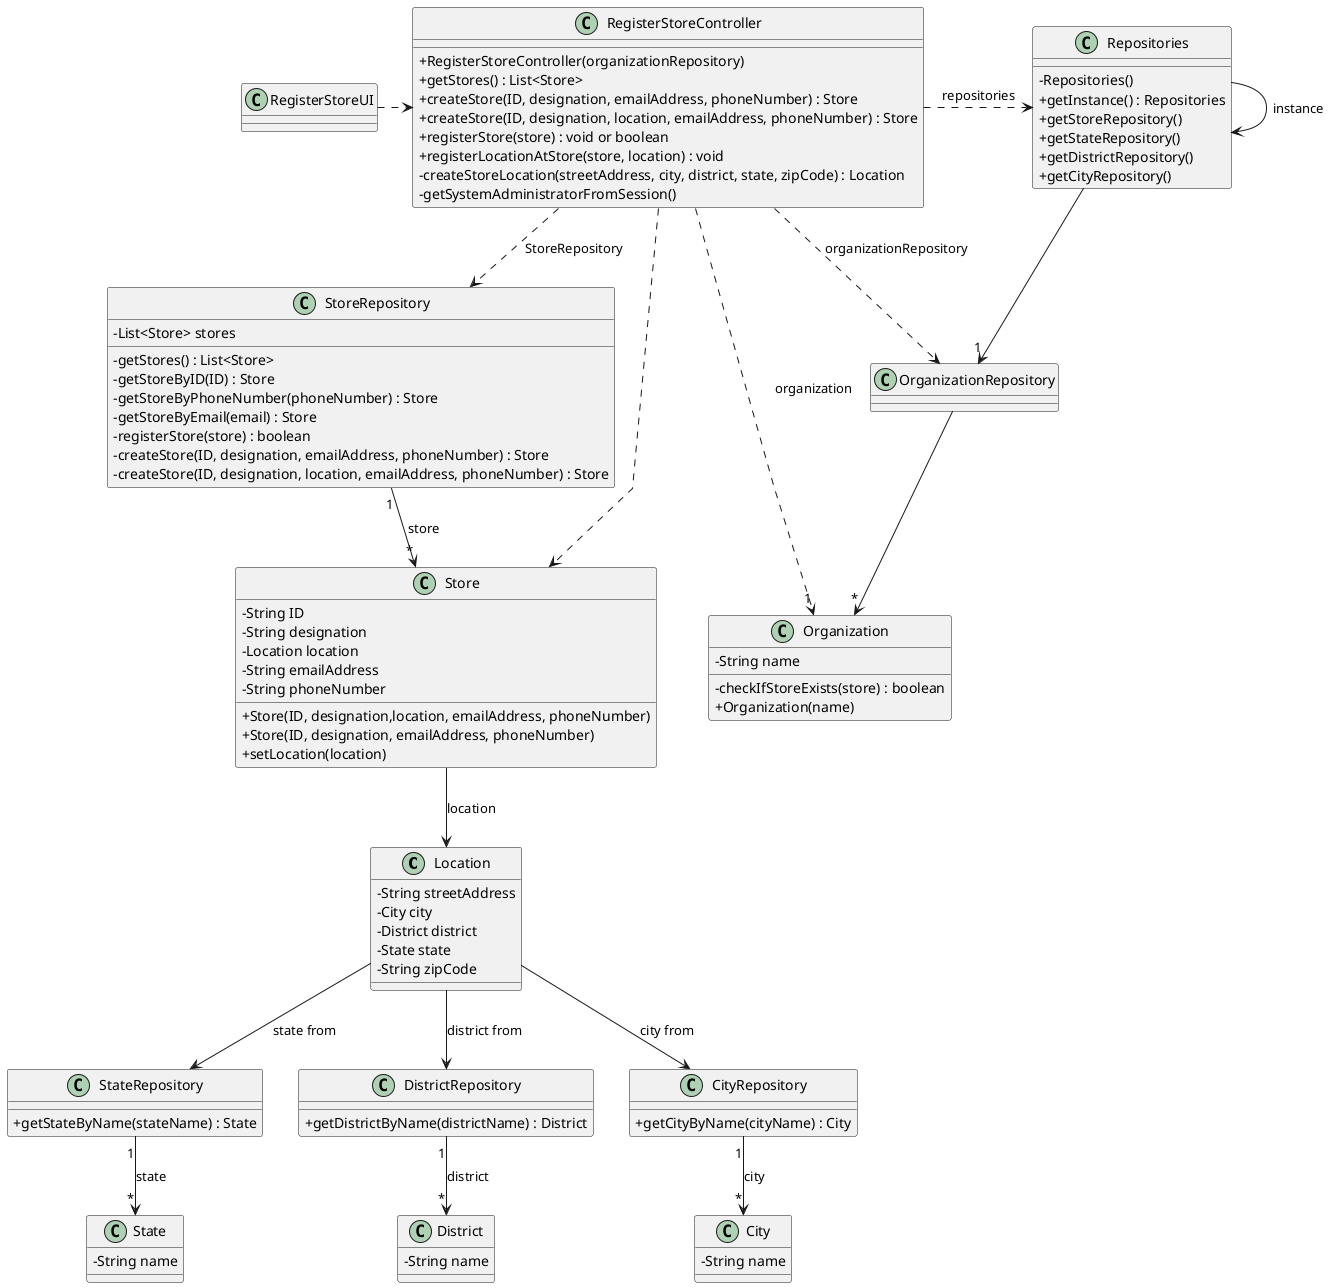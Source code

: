 @startuml
'skinparam monochrome true
skinparam packageStyle rectangle
skinparam shadowing false
skinparam linetype polyline
'skinparam linetype orto

skinparam classAttributeIconSize 0

'left to right direction

class Location {
    -String streetAddress
    -City city
    -District district
    -State state
    -String zipCode
}

class City{
    -String name
}

class District{
    -String name
}

class State{
    -String name
}

class Store {
    - String ID
    - String designation
    - Location location
    - String emailAddress
    - String phoneNumber

    + Store(ID, designation,location, emailAddress, phoneNumber)
    + Store(ID, designation, emailAddress, phoneNumber)
    + setLocation(location)
}

class Organization {
    - String name
    - checkIfStoreExists(store) : boolean
    + Organization(name)
'  +saveTask(task)
}

class StoreRepository {
    - List<Store> stores
    - getStores() : List<Store>
    - getStoreByID(ID) : Store
    - getStoreByPhoneNumber(phoneNumber) : Store
    - getStoreByEmail(email) : Store
    - registerStore(store) : boolean
    - createStore(ID, designation, emailAddress, phoneNumber) : Store
    - createStore(ID, designation, location, emailAddress, phoneNumber) : Store
}

class StateRepository{
    + getStateByName(stateName) : State
}

class DistrictRepository{
    + getDistrictByName(districtName) : District
}

class CityRepository {
    + getCityByName(cityName) : City
}

class Repositories {
    - Repositories()
    + getInstance() : Repositories
    + getStoreRepository()
    + getStateRepository()
    + getDistrictRepository()
    + getCityRepository()
}

class RegisterStoreController {
    + RegisterStoreController(organizationRepository)
    + getStores() : List<Store>
    + createStore(ID, designation, emailAddress, phoneNumber) : Store
    + createStore(ID, designation, location, emailAddress, phoneNumber) : Store
    + registerStore(store) : void or boolean
    + registerLocationAtStore(store, location) : void
    - createStoreLocation(streetAddress, city, district, state, zipCode) : Location
    - getSystemAdministratorFromSession()
}

class RegisterStoreUI {
}

Repositories -> Repositories : instance


RegisterStoreUI .> RegisterStoreController

RegisterStoreController .> Repositories : repositories


RegisterStoreController ..> Store
RegisterStoreController ..> OrganizationRepository : organizationRepository
RegisterStoreController ..> StoreRepository : StoreRepository

Repositories --> "1" OrganizationRepository

OrganizationRepository --> "*" Organization

RegisterStoreController ..> "1" Organization : organization
'Store "*" --> "1" TaskCategory : taskCategory
StoreRepository "1" --> "*" Store : store
StateRepository "1" --> "*" State : state
DistrictRepository "1" --> "*" District : district
CityRepository "1" --> "*" City : city

Store --> Location : location
Location --> StateRepository : state from
Location --> DistrictRepository : district from
Location --> CityRepository : city from

@enduml